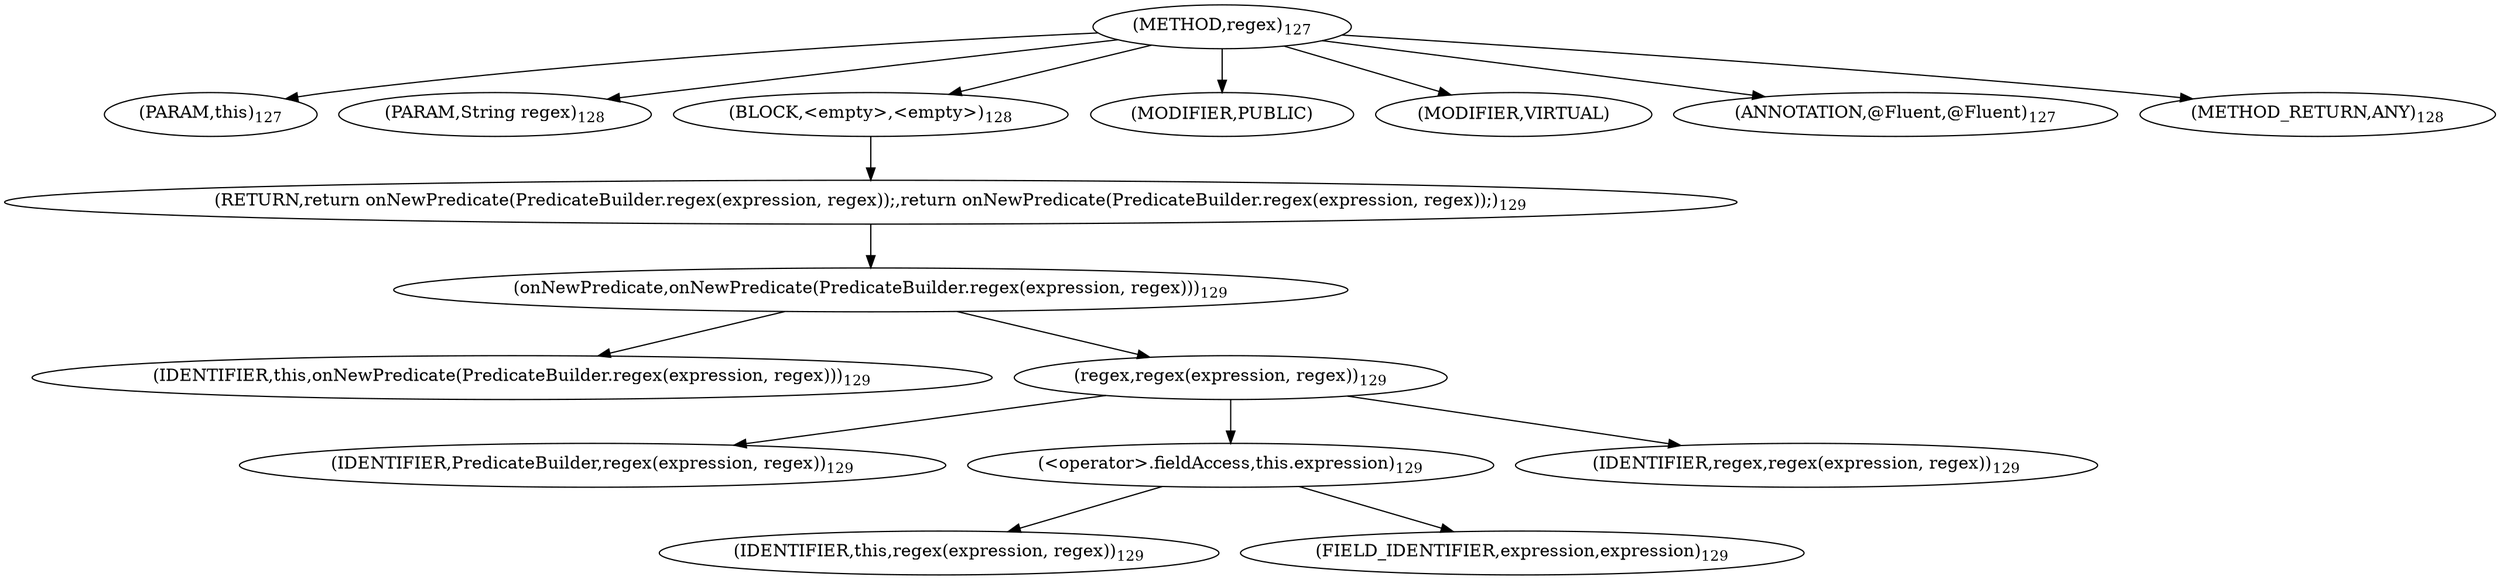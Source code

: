 digraph "regex" {  
"359" [label = <(METHOD,regex)<SUB>127</SUB>> ]
"35" [label = <(PARAM,this)<SUB>127</SUB>> ]
"360" [label = <(PARAM,String regex)<SUB>128</SUB>> ]
"361" [label = <(BLOCK,&lt;empty&gt;,&lt;empty&gt;)<SUB>128</SUB>> ]
"362" [label = <(RETURN,return onNewPredicate(PredicateBuilder.regex(expression, regex));,return onNewPredicate(PredicateBuilder.regex(expression, regex));)<SUB>129</SUB>> ]
"363" [label = <(onNewPredicate,onNewPredicate(PredicateBuilder.regex(expression, regex)))<SUB>129</SUB>> ]
"34" [label = <(IDENTIFIER,this,onNewPredicate(PredicateBuilder.regex(expression, regex)))<SUB>129</SUB>> ]
"364" [label = <(regex,regex(expression, regex))<SUB>129</SUB>> ]
"365" [label = <(IDENTIFIER,PredicateBuilder,regex(expression, regex))<SUB>129</SUB>> ]
"366" [label = <(&lt;operator&gt;.fieldAccess,this.expression)<SUB>129</SUB>> ]
"367" [label = <(IDENTIFIER,this,regex(expression, regex))<SUB>129</SUB>> ]
"368" [label = <(FIELD_IDENTIFIER,expression,expression)<SUB>129</SUB>> ]
"369" [label = <(IDENTIFIER,regex,regex(expression, regex))<SUB>129</SUB>> ]
"370" [label = <(MODIFIER,PUBLIC)> ]
"371" [label = <(MODIFIER,VIRTUAL)> ]
"372" [label = <(ANNOTATION,@Fluent,@Fluent)<SUB>127</SUB>> ]
"373" [label = <(METHOD_RETURN,ANY)<SUB>128</SUB>> ]
  "359" -> "35" 
  "359" -> "360" 
  "359" -> "361" 
  "359" -> "370" 
  "359" -> "371" 
  "359" -> "372" 
  "359" -> "373" 
  "361" -> "362" 
  "362" -> "363" 
  "363" -> "34" 
  "363" -> "364" 
  "364" -> "365" 
  "364" -> "366" 
  "364" -> "369" 
  "366" -> "367" 
  "366" -> "368" 
}
